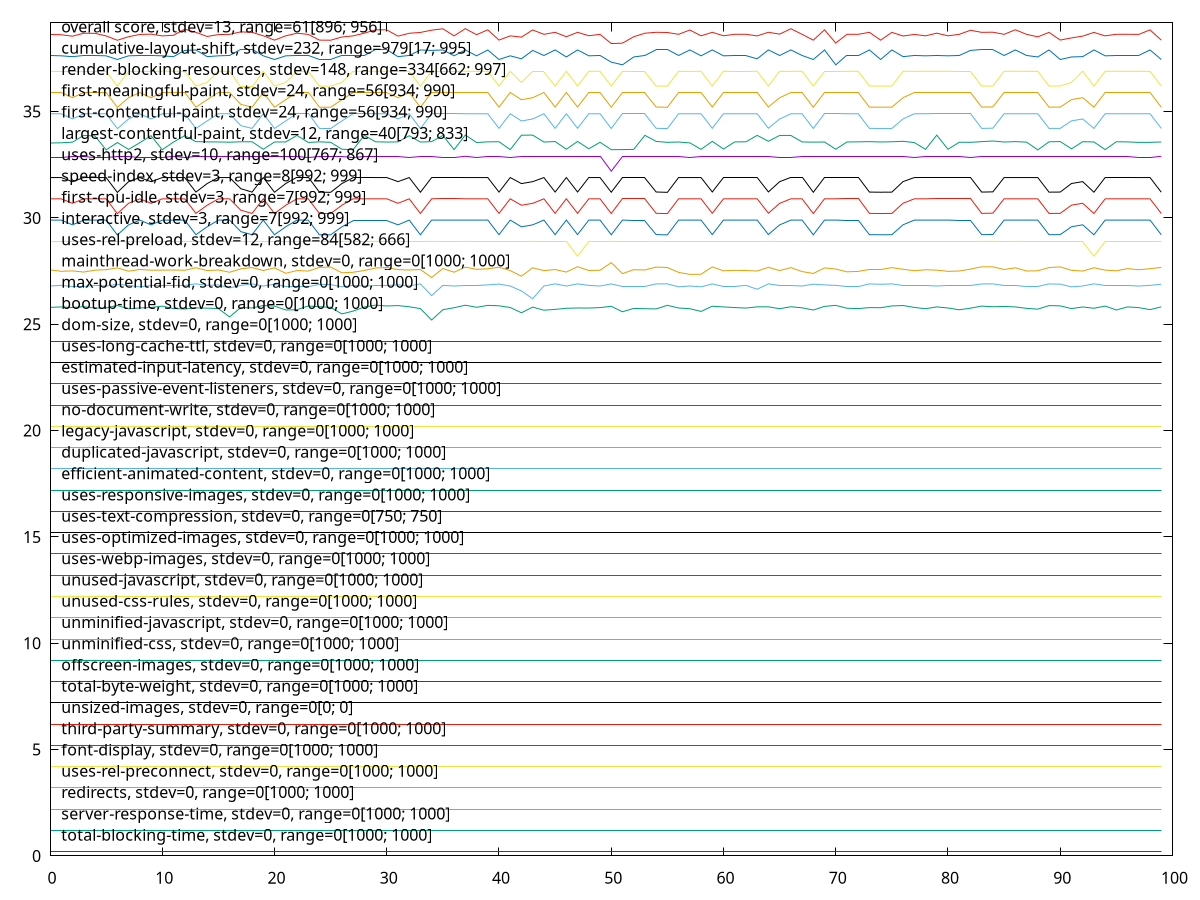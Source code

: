 $_totalBlockingTime <<EOF
0.2
0.2
0.2
0.2
0.2
0.2
0.2
0.2
0.2
0.2
0.2
0.2
0.2
0.2
0.2
0.2
0.2
0.2
0.2
0.2
0.2
0.2
0.2
0.2
0.2
0.2
0.2
0.2
0.2
0.2
0.2
0.2
0.2
0.2
0.2
0.2
0.2
0.2
0.2
0.2
0.2
0.2
0.2
0.2
0.2
0.2
0.2
0.2
0.2
0.2
0.2
0.2
0.2
0.2
0.2
0.2
0.2
0.2
0.2
0.2
0.2
0.2
0.2
0.2
0.2
0.2
0.2
0.2
0.2
0.2
0.2
0.2
0.2
0.2
0.2
0.2
0.2
0.2
0.2
0.2
0.2
0.2
0.2
0.2
0.2
0.2
0.2
0.2
0.2
0.2
0.2
0.2
0.2
0.2
0.2
0.2
0.2
0.2
0.2
0.2
EOF
$_serverResponseTime <<EOF
1.2
1.2
1.2
1.2
1.2
1.2
1.2
1.2
1.2
1.2
1.2
1.2
1.2
1.2
1.2
1.2
1.2
1.2
1.2
1.2
1.2
1.2
1.2
1.2
1.2
1.2
1.2
1.2
1.2
1.2
1.2
1.2
1.2
1.2
1.2
1.2
1.2
1.2
1.2
1.2
1.2
1.2
1.2
1.2
1.2
1.2
1.2
1.2
1.2
1.2
1.2
1.2
1.2
1.2
1.2
1.2
1.2
1.2
1.2
1.2
1.2
1.2
1.2
1.2
1.2
1.2
1.2
1.2
1.2
1.2
1.2
1.2
1.2
1.2
1.2
1.2
1.2
1.2
1.2
1.2
1.2
1.2
1.2
1.2
1.2
1.2
1.2
1.2
1.2
1.2
1.2
1.2
1.2
1.2
1.2
1.2
1.2
1.2
1.2
1.2
EOF
$_redirects <<EOF
2.2
2.2
2.2
2.2
2.2
2.2
2.2
2.2
2.2
2.2
2.2
2.2
2.2
2.2
2.2
2.2
2.2
2.2
2.2
2.2
2.2
2.2
2.2
2.2
2.2
2.2
2.2
2.2
2.2
2.2
2.2
2.2
2.2
2.2
2.2
2.2
2.2
2.2
2.2
2.2
2.2
2.2
2.2
2.2
2.2
2.2
2.2
2.2
2.2
2.2
2.2
2.2
2.2
2.2
2.2
2.2
2.2
2.2
2.2
2.2
2.2
2.2
2.2
2.2
2.2
2.2
2.2
2.2
2.2
2.2
2.2
2.2
2.2
2.2
2.2
2.2
2.2
2.2
2.2
2.2
2.2
2.2
2.2
2.2
2.2
2.2
2.2
2.2
2.2
2.2
2.2
2.2
2.2
2.2
2.2
2.2
2.2
2.2
2.2
2.2
EOF
$_usesRelPreconnect <<EOF
3.2
3.2
3.2
3.2
3.2
3.2
3.2
3.2
3.2
3.2
3.2
3.2
3.2
3.2
3.2
3.2
3.2
3.2
3.2
3.2
3.2
3.2
3.2
3.2
3.2
3.2
3.2
3.2
3.2
3.2
3.2
3.2
3.2
3.2
3.2
3.2
3.2
3.2
3.2
3.2
3.2
3.2
3.2
3.2
3.2
3.2
3.2
3.2
3.2
3.2
3.2
3.2
3.2
3.2
3.2
3.2
3.2
3.2
3.2
3.2
3.2
3.2
3.2
3.2
3.2
3.2
3.2
3.2
3.2
3.2
3.2
3.2
3.2
3.2
3.2
3.2
3.2
3.2
3.2
3.2
3.2
3.2
3.2
3.2
3.2
3.2
3.2
3.2
3.2
3.2
3.2
3.2
3.2
3.2
3.2
3.2
3.2
3.2
3.2
3.2
EOF
$_fontDisplay <<EOF
4.2
4.2
4.2
4.2
4.2
4.2
4.2
4.2
4.2
4.2
4.2
4.2
4.2
4.2
4.2
4.2
4.2
4.2
4.2
4.2
4.2
4.2
4.2
4.2
4.2
4.2
4.2
4.2
4.2
4.2
4.2
4.2
4.2
4.2
4.2
4.2
4.2
4.2
4.2
4.2
4.2
4.2
4.2
4.2
4.2
4.2
4.2
4.2
4.2
4.2
4.2
4.2
4.2
4.2
4.2
4.2
4.2
4.2
4.2
4.2
4.2
4.2
4.2
4.2
4.2
4.2
4.2
4.2
4.2
4.2
4.2
4.2
4.2
4.2
4.2
4.2
4.2
4.2
4.2
4.2
4.2
4.2
4.2
4.2
4.2
4.2
4.2
4.2
4.2
4.2
4.2
4.2
4.2
4.2
4.2
4.2
4.2
4.2
4.2
4.2
EOF
$_thirdPartySummary <<EOF
5.2
5.2
5.2
5.2
5.2
5.2
5.2
5.2
5.2
5.2
5.2
5.2
5.2
5.2
5.2
5.2
5.2
5.2
5.2
5.2
5.2
5.2
5.2
5.2
5.2
5.2
5.2
5.2
5.2
5.2
5.2
5.2
5.2
5.2
5.2
5.2
5.2
5.2
5.2
5.2
5.2
5.2
5.2
5.2
5.2
5.2
5.2
5.2
5.2
5.2
5.2
5.2
5.2
5.2
5.2
5.2
5.2
5.2
5.2
5.2
5.2
5.2
5.2
5.2
5.2
5.2
5.2
5.2
5.2
5.2
5.2
5.2
5.2
5.2
5.2
5.2
5.2
5.2
5.2
5.2
5.2
5.2
5.2
5.2
5.2
5.2
5.2
5.2
5.2
5.2
5.2
5.2
5.2
5.2
5.2
5.2
5.2
5.2
5.2
5.2
EOF
$_unsizedImages <<EOF
6.2
6.2
6.2
6.2
6.2
6.2
6.2
6.2
6.2
6.2
6.2
6.2
6.2
6.2
6.2
6.2
6.2
6.2
6.2
6.2
6.2
6.2
6.2
6.2
6.2
6.2
6.2
6.2
6.2
6.2
6.2
6.2
6.2
6.2
6.2
6.2
6.2
6.2
6.2
6.2
6.2
6.2
6.2
6.2
6.2
6.2
6.2
6.2
6.2
6.2
6.2
6.2
6.2
6.2
6.2
6.2
6.2
6.2
6.2
6.2
6.2
6.2
6.2
6.2
6.2
6.2
6.2
6.2
6.2
6.2
6.2
6.2
6.2
6.2
6.2
6.2
6.2
6.2
6.2
6.2
6.2
6.2
6.2
6.2
6.2
6.2
6.2
6.2
6.2
6.2
6.2
6.2
6.2
6.2
6.2
6.2
6.2
6.2
6.2
6.2
EOF
$_totalByteWeight <<EOF
7.2
7.2
7.2
7.2
7.2
7.2
7.2
7.2
7.2
7.2
7.2
7.2
7.2
7.2
7.2
7.2
7.2
7.2
7.2
7.2
7.2
7.2
7.2
7.2
7.2
7.2
7.2
7.2
7.2
7.2
7.2
7.2
7.2
7.2
7.2
7.2
7.2
7.2
7.2
7.2
7.2
7.2
7.2
7.2
7.2
7.2
7.2
7.2
7.2
7.2
7.2
7.2
7.2
7.2
7.2
7.2
7.2
7.2
7.2
7.2
7.2
7.2
7.2
7.2
7.2
7.2
7.2
7.2
7.2
7.2
7.2
7.2
7.2
7.2
7.2
7.2
7.2
7.2
7.2
7.2
7.2
7.2
7.2
7.2
7.2
7.2
7.2
7.2
7.2
7.2
7.2
7.2
7.2
7.2
7.2
7.2
7.2
7.2
7.2
7.2
EOF
$_offscreenImages <<EOF
8.2
8.2
8.2
8.2
8.2
8.2
8.2
8.2
8.2
8.2
8.2
8.2
8.2
8.2
8.2
8.2
8.2
8.2
8.2
8.2
8.2
8.2
8.2
8.2
8.2
8.2
8.2
8.2
8.2
8.2
8.2
8.2
8.2
8.2
8.2
8.2
8.2
8.2
8.2
8.2
8.2
8.2
8.2
8.2
8.2
8.2
8.2
8.2
8.2
8.2
8.2
8.2
8.2
8.2
8.2
8.2
8.2
8.2
8.2
8.2
8.2
8.2
8.2
8.2
8.2
8.2
8.2
8.2
8.2
8.2
8.2
8.2
8.2
8.2
8.2
8.2
8.2
8.2
8.2
8.2
8.2
8.2
8.2
8.2
8.2
8.2
8.2
8.2
8.2
8.2
8.2
8.2
8.2
8.2
8.2
8.2
8.2
8.2
8.2
8.2
EOF
$_unminifiedCss <<EOF
9.2
9.2
9.2
9.2
9.2
9.2
9.2
9.2
9.2
9.2
9.2
9.2
9.2
9.2
9.2
9.2
9.2
9.2
9.2
9.2
9.2
9.2
9.2
9.2
9.2
9.2
9.2
9.2
9.2
9.2
9.2
9.2
9.2
9.2
9.2
9.2
9.2
9.2
9.2
9.2
9.2
9.2
9.2
9.2
9.2
9.2
9.2
9.2
9.2
9.2
9.2
9.2
9.2
9.2
9.2
9.2
9.2
9.2
9.2
9.2
9.2
9.2
9.2
9.2
9.2
9.2
9.2
9.2
9.2
9.2
9.2
9.2
9.2
9.2
9.2
9.2
9.2
9.2
9.2
9.2
9.2
9.2
9.2
9.2
9.2
9.2
9.2
9.2
9.2
9.2
9.2
9.2
9.2
9.2
9.2
9.2
9.2
9.2
9.2
9.2
EOF
$_unminifiedJavascript <<EOF
10.2
10.2
10.2
10.2
10.2
10.2
10.2
10.2
10.2
10.2
10.2
10.2
10.2
10.2
10.2
10.2
10.2
10.2
10.2
10.2
10.2
10.2
10.2
10.2
10.2
10.2
10.2
10.2
10.2
10.2
10.2
10.2
10.2
10.2
10.2
10.2
10.2
10.2
10.2
10.2
10.2
10.2
10.2
10.2
10.2
10.2
10.2
10.2
10.2
10.2
10.2
10.2
10.2
10.2
10.2
10.2
10.2
10.2
10.2
10.2
10.2
10.2
10.2
10.2
10.2
10.2
10.2
10.2
10.2
10.2
10.2
10.2
10.2
10.2
10.2
10.2
10.2
10.2
10.2
10.2
10.2
10.2
10.2
10.2
10.2
10.2
10.2
10.2
10.2
10.2
10.2
10.2
10.2
10.2
10.2
10.2
10.2
10.2
10.2
10.2
EOF
$_unusedCssRules <<EOF
11.2
11.2
11.2
11.2
11.2
11.2
11.2
11.2
11.2
11.2
11.2
11.2
11.2
11.2
11.2
11.2
11.2
11.2
11.2
11.2
11.2
11.2
11.2
11.2
11.2
11.2
11.2
11.2
11.2
11.2
11.2
11.2
11.2
11.2
11.2
11.2
11.2
11.2
11.2
11.2
11.2
11.2
11.2
11.2
11.2
11.2
11.2
11.2
11.2
11.2
11.2
11.2
11.2
11.2
11.2
11.2
11.2
11.2
11.2
11.2
11.2
11.2
11.2
11.2
11.2
11.2
11.2
11.2
11.2
11.2
11.2
11.2
11.2
11.2
11.2
11.2
11.2
11.2
11.2
11.2
11.2
11.2
11.2
11.2
11.2
11.2
11.2
11.2
11.2
11.2
11.2
11.2
11.2
11.2
11.2
11.2
11.2
11.2
11.2
11.2
EOF
$_unusedJavascript <<EOF
12.2
12.2
12.2
12.2
12.2
12.2
12.2
12.2
12.2
12.2
12.2
12.2
12.2
12.2
12.2
12.2
12.2
12.2
12.2
12.2
12.2
12.2
12.2
12.2
12.2
12.2
12.2
12.2
12.2
12.2
12.2
12.2
12.2
12.2
12.2
12.2
12.2
12.2
12.2
12.2
12.2
12.2
12.2
12.2
12.2
12.2
12.2
12.2
12.2
12.2
12.2
12.2
12.2
12.2
12.2
12.2
12.2
12.2
12.2
12.2
12.2
12.2
12.2
12.2
12.2
12.2
12.2
12.2
12.2
12.2
12.2
12.2
12.2
12.2
12.2
12.2
12.2
12.2
12.2
12.2
12.2
12.2
12.2
12.2
12.2
12.2
12.2
12.2
12.2
12.2
12.2
12.2
12.2
12.2
12.2
12.2
12.2
12.2
12.2
12.2
EOF
$_usesWebpImages <<EOF
13.2
13.2
13.2
13.2
13.2
13.2
13.2
13.2
13.2
13.2
13.2
13.2
13.2
13.2
13.2
13.2
13.2
13.2
13.2
13.2
13.2
13.2
13.2
13.2
13.2
13.2
13.2
13.2
13.2
13.2
13.2
13.2
13.2
13.2
13.2
13.2
13.2
13.2
13.2
13.2
13.2
13.2
13.2
13.2
13.2
13.2
13.2
13.2
13.2
13.2
13.2
13.2
13.2
13.2
13.2
13.2
13.2
13.2
13.2
13.2
13.2
13.2
13.2
13.2
13.2
13.2
13.2
13.2
13.2
13.2
13.2
13.2
13.2
13.2
13.2
13.2
13.2
13.2
13.2
13.2
13.2
13.2
13.2
13.2
13.2
13.2
13.2
13.2
13.2
13.2
13.2
13.2
13.2
13.2
13.2
13.2
13.2
13.2
13.2
13.2
EOF
$_usesOptimizedImages <<EOF
14.2
14.2
14.2
14.2
14.2
14.2
14.2
14.2
14.2
14.2
14.2
14.2
14.2
14.2
14.2
14.2
14.2
14.2
14.2
14.2
14.2
14.2
14.2
14.2
14.2
14.2
14.2
14.2
14.2
14.2
14.2
14.2
14.2
14.2
14.2
14.2
14.2
14.2
14.2
14.2
14.2
14.2
14.2
14.2
14.2
14.2
14.2
14.2
14.2
14.2
14.2
14.2
14.2
14.2
14.2
14.2
14.2
14.2
14.2
14.2
14.2
14.2
14.2
14.2
14.2
14.2
14.2
14.2
14.2
14.2
14.2
14.2
14.2
14.2
14.2
14.2
14.2
14.2
14.2
14.2
14.2
14.2
14.2
14.2
14.2
14.2
14.2
14.2
14.2
14.2
14.2
14.2
14.2
14.2
14.2
14.2
14.2
14.2
14.2
14.2
EOF
$_usesTextCompression <<EOF
15.2
15.2
15.2
15.2
15.2
15.2
15.2
15.2
15.2
15.2
15.2
15.2
15.2
15.2
15.2
15.2
15.2
15.2
15.2
15.2
15.2
15.2
15.2
15.2
15.2
15.2
15.2
15.2
15.2
15.2
15.2
15.2
15.2
15.2
15.2
15.2
15.2
15.2
15.2
15.2
15.2
15.2
15.2
15.2
15.2
15.2
15.2
15.2
15.2
15.2
15.2
15.2
15.2
15.2
15.2
15.2
15.2
15.2
15.2
15.2
15.2
15.2
15.2
15.2
15.2
15.2
15.2
15.2
15.2
15.2
15.2
15.2
15.2
15.2
15.2
15.2
15.2
15.2
15.2
15.2
15.2
15.2
15.2
15.2
15.2
15.2
15.2
15.2
15.2
15.2
15.2
15.2
15.2
15.2
15.2
15.2
15.2
15.2
15.2
15.2
EOF
$_usesResponsiveImages <<EOF
16.2
16.2
16.2
16.2
16.2
16.2
16.2
16.2
16.2
16.2
16.2
16.2
16.2
16.2
16.2
16.2
16.2
16.2
16.2
16.2
16.2
16.2
16.2
16.2
16.2
16.2
16.2
16.2
16.2
16.2
16.2
16.2
16.2
16.2
16.2
16.2
16.2
16.2
16.2
16.2
16.2
16.2
16.2
16.2
16.2
16.2
16.2
16.2
16.2
16.2
16.2
16.2
16.2
16.2
16.2
16.2
16.2
16.2
16.2
16.2
16.2
16.2
16.2
16.2
16.2
16.2
16.2
16.2
16.2
16.2
16.2
16.2
16.2
16.2
16.2
16.2
16.2
16.2
16.2
16.2
16.2
16.2
16.2
16.2
16.2
16.2
16.2
16.2
16.2
16.2
16.2
16.2
16.2
16.2
16.2
16.2
16.2
16.2
16.2
16.2
EOF
$_efficientAnimatedContent <<EOF
17.2
17.2
17.2
17.2
17.2
17.2
17.2
17.2
17.2
17.2
17.2
17.2
17.2
17.2
17.2
17.2
17.2
17.2
17.2
17.2
17.2
17.2
17.2
17.2
17.2
17.2
17.2
17.2
17.2
17.2
17.2
17.2
17.2
17.2
17.2
17.2
17.2
17.2
17.2
17.2
17.2
17.2
17.2
17.2
17.2
17.2
17.2
17.2
17.2
17.2
17.2
17.2
17.2
17.2
17.2
17.2
17.2
17.2
17.2
17.2
17.2
17.2
17.2
17.2
17.2
17.2
17.2
17.2
17.2
17.2
17.2
17.2
17.2
17.2
17.2
17.2
17.2
17.2
17.2
17.2
17.2
17.2
17.2
17.2
17.2
17.2
17.2
17.2
17.2
17.2
17.2
17.2
17.2
17.2
17.2
17.2
17.2
17.2
17.2
17.2
EOF
$_duplicatedJavascript <<EOF
18.2
18.2
18.2
18.2
18.2
18.2
18.2
18.2
18.2
18.2
18.2
18.2
18.2
18.2
18.2
18.2
18.2
18.2
18.2
18.2
18.2
18.2
18.2
18.2
18.2
18.2
18.2
18.2
18.2
18.2
18.2
18.2
18.2
18.2
18.2
18.2
18.2
18.2
18.2
18.2
18.2
18.2
18.2
18.2
18.2
18.2
18.2
18.2
18.2
18.2
18.2
18.2
18.2
18.2
18.2
18.2
18.2
18.2
18.2
18.2
18.2
18.2
18.2
18.2
18.2
18.2
18.2
18.2
18.2
18.2
18.2
18.2
18.2
18.2
18.2
18.2
18.2
18.2
18.2
18.2
18.2
18.2
18.2
18.2
18.2
18.2
18.2
18.2
18.2
18.2
18.2
18.2
18.2
18.2
18.2
18.2
18.2
18.2
18.2
18.2
EOF
$_legacyJavascript <<EOF
19.2
19.2
19.2
19.2
19.2
19.2
19.2
19.2
19.2
19.2
19.2
19.2
19.2
19.2
19.2
19.2
19.2
19.2
19.2
19.2
19.2
19.2
19.2
19.2
19.2
19.2
19.2
19.2
19.2
19.2
19.2
19.2
19.2
19.2
19.2
19.2
19.2
19.2
19.2
19.2
19.2
19.2
19.2
19.2
19.2
19.2
19.2
19.2
19.2
19.2
19.2
19.2
19.2
19.2
19.2
19.2
19.2
19.2
19.2
19.2
19.2
19.2
19.2
19.2
19.2
19.2
19.2
19.2
19.2
19.2
19.2
19.2
19.2
19.2
19.2
19.2
19.2
19.2
19.2
19.2
19.2
19.2
19.2
19.2
19.2
19.2
19.2
19.2
19.2
19.2
19.2
19.2
19.2
19.2
19.2
19.2
19.2
19.2
19.2
19.2
EOF
$_noDocumentWrite <<EOF
20.2
20.2
20.2
20.2
20.2
20.2
20.2
20.2
20.2
20.2
20.2
20.2
20.2
20.2
20.2
20.2
20.2
20.2
20.2
20.2
20.2
20.2
20.2
20.2
20.2
20.2
20.2
20.2
20.2
20.2
20.2
20.2
20.2
20.2
20.2
20.2
20.2
20.2
20.2
20.2
20.2
20.2
20.2
20.2
20.2
20.2
20.2
20.2
20.2
20.2
20.2
20.2
20.2
20.2
20.2
20.2
20.2
20.2
20.2
20.2
20.2
20.2
20.2
20.2
20.2
20.2
20.2
20.2
20.2
20.2
20.2
20.2
20.2
20.2
20.2
20.2
20.2
20.2
20.2
20.2
20.2
20.2
20.2
20.2
20.2
20.2
20.2
20.2
20.2
20.2
20.2
20.2
20.2
20.2
20.2
20.2
20.2
20.2
20.2
20.2
EOF
$_usesPassiveEventListeners <<EOF
21.2
21.2
21.2
21.2
21.2
21.2
21.2
21.2
21.2
21.2
21.2
21.2
21.2
21.2
21.2
21.2
21.2
21.2
21.2
21.2
21.2
21.2
21.2
21.2
21.2
21.2
21.2
21.2
21.2
21.2
21.2
21.2
21.2
21.2
21.2
21.2
21.2
21.2
21.2
21.2
21.2
21.2
21.2
21.2
21.2
21.2
21.2
21.2
21.2
21.2
21.2
21.2
21.2
21.2
21.2
21.2
21.2
21.2
21.2
21.2
21.2
21.2
21.2
21.2
21.2
21.2
21.2
21.2
21.2
21.2
21.2
21.2
21.2
21.2
21.2
21.2
21.2
21.2
21.2
21.2
21.2
21.2
21.2
21.2
21.2
21.2
21.2
21.2
21.2
21.2
21.2
21.2
21.2
21.2
21.2
21.2
21.2
21.2
21.2
21.2
EOF
$_estimatedInputLatency <<EOF
22.2
22.2
22.2
22.2
22.2
22.2
22.2
22.2
22.2
22.2
22.2
22.2
22.2
22.2
22.2
22.2
22.2
22.2
22.2
22.2
22.2
22.2
22.2
22.2
22.2
22.2
22.2
22.2
22.2
22.2
22.2
22.2
22.2
22.2
22.2
22.2
22.2
22.2
22.2
22.2
22.2
22.2
22.2
22.2
22.2
22.2
22.2
22.2
22.2
22.2
22.2
22.2
22.2
22.2
22.2
22.2
22.2
22.2
22.2
22.2
22.2
22.2
22.2
22.2
22.2
22.2
22.2
22.2
22.2
22.2
22.2
22.2
22.2
22.2
22.2
22.2
22.2
22.2
22.2
22.2
22.2
22.2
22.2
22.2
22.2
22.2
22.2
22.2
22.2
22.2
22.2
22.2
22.2
22.2
22.2
22.2
22.2
22.2
22.2
22.2
EOF
$_usesLongCacheTtl <<EOF
23.2
23.2
23.2
23.2
23.2
23.2
23.2
23.2
23.2
23.2
23.2
23.2
23.2
23.2
23.2
23.2
23.2
23.2
23.2
23.2
23.2
23.2
23.2
23.2
23.2
23.2
23.2
23.2
23.2
23.2
23.2
23.2
23.2
23.2
23.2
23.2
23.2
23.2
23.2
23.2
23.2
23.2
23.2
23.2
23.2
23.2
23.2
23.2
23.2
23.2
23.2
23.2
23.2
23.2
23.2
23.2
23.2
23.2
23.2
23.2
23.2
23.2
23.2
23.2
23.2
23.2
23.2
23.2
23.2
23.2
23.2
23.2
23.2
23.2
23.2
23.2
23.2
23.2
23.2
23.2
23.2
23.2
23.2
23.2
23.2
23.2
23.2
23.2
23.2
23.2
23.2
23.2
23.2
23.2
23.2
23.2
23.2
23.2
23.2
23.2
EOF
$_domSize <<EOF
24.2
24.2
24.2
24.2
24.2
24.2
24.2
24.2
24.2
24.2
24.2
24.2
24.2
24.2
24.2
24.2
24.2
24.2
24.2
24.2
24.2
24.2
24.2
24.2
24.2
24.2
24.2
24.2
24.2
24.2
24.2
24.2
24.2
24.2
24.2
24.2
24.2
24.2
24.2
24.2
24.2
24.2
24.2
24.2
24.2
24.2
24.2
24.2
24.2
24.2
24.2
24.2
24.2
24.2
24.2
24.2
24.2
24.2
24.2
24.2
24.2
24.2
24.2
24.2
24.2
24.2
24.2
24.2
24.2
24.2
24.2
24.2
24.2
24.2
24.2
24.2
24.2
24.2
24.2
24.2
24.2
24.2
24.2
24.2
24.2
24.2
24.2
24.2
24.2
24.2
24.2
24.2
24.2
24.2
24.2
24.2
24.2
24.2
24.2
24.2
EOF
$_bootupTime <<EOF
25.79440438195295
25.81580304345176
25.78554749997899
25.828792035512265
25.76129177250763
25.769359022307356
25.881408859455934
25.72538473840208
25.76829230920775
25.787080089524512
25.85547475505952
25.741005477054774
25.717073956130815
25.77148425862645
25.759114278742537
25.737866453797047
25.34652419824589
25.788860629568642
25.767490482377177
25.881408859455934
25.85568460383151
25.67196757533082
25.684263906403
25.860265849948494
25.827423168432333
25.79664960377242
25.487128330387105
25.617663786358467
25.810088408092
25.9
25.86005907425996
25.878897030741257
25.82420800183058
25.734705565813538
25.2
25.684903137815706
25.778316436938024
25.8965654873708
25.798139147608655
25.888249317811432
25.8690262791785
25.78835272927003
25.541498720366118
25.80816350074847
25.66105370353409
25.69969959884722
25.751960305765685
25.766418975567934
25.762917613981582
25.784008959621495
25.845017856031717
25.586232161075255
25.746095209535184
25.731812945242215
25.722137172935177
25.891792034535488
25.76615067810114
25.732103024784628
25.603809822740402
25.847825617423307
25.8160392050312
25.78554749997899
25.762376360584085
25.81979684224199
25.820963021059786
25.731812945242215
25.82420800183058
25.77359863020552
25.669670937594326
25.84174771955579
25.888998999900785
25.753345274600722
25.737866453797047
25.782979950024984
25.778316436938024
25.862325905341063
25.881408859455934
25.791642378698832
25.73006860597088
25.817452951151378
25.76615067810114
25.68137758227161
25.756376754964915
25.85442337732258
25.82305251493883
25.8386659954042
25.816511077371
25.747778928666435
25.711653893477052
25.878119668359876
25.864779706125418
25.73700656898154
25.81367057148629
25.75279181903323
25.856103888124647
25.67229486247533
25.817217713751067
25.782464445911085
25.68872197371774
25.81909529260397
EOF
$_maxPotentialFid <<EOF
26.79914385634524
26.82903333577489
26.79914385634524
26.79914385634524
26.82903333577489
26.79914385634524
26.880761082961882
26.82903333577489
26.760211792316035
26.82903333577489
26.82903333577489
26.82903333577489
26.82903333577489
26.9
26.82903333577489
26.85164041853602
26.710193265386188
26.82903333577489
26.898087878489743
26.79914385634524
26.880761082961882
26.79914385634524
26.79914385634524
26.79914385634524
26.88554683831193
26.88554683831193
26.760211792316035
26.82903333577489
26.79914385634524
26.82903333577489
26.82903333577489
26.85164041853602
26.79914385634524
26.9
26.34735903911424
26.82903333577489
26.79914385634524
26.82903333577489
26.82903333577489
26.85164041853602
26.88957698442297
26.79914385634524
26.56718258781884
26.2
26.79914385634524
26.9
26.79914385634524
26.9
26.82903333577489
26.79914385634524
26.898087878489743
26.79914385634524
26.79914385634524
26.79914385634524
26.898087878489743
26.9
26.760211792316035
26.79914385634524
26.760211792316035
26.898087878489743
26.79914385634524
26.79914385634524
26.82903333577489
26.646740378812044
26.9
26.82903333577489
26.82903333577489
26.79914385634524
26.88554683831193
26.85164041853602
26.82903333577489
26.79914385634524
26.79914385634524
26.898087878489743
26.880761082961882
26.898087878489743
26.82903333577489
26.82903333577489
26.82903333577489
26.79914385634524
26.82903333577489
26.82903333577489
26.82903333577489
26.89576232214549
26.9
26.82903333577489
26.82903333577489
26.79914385634524
26.79914385634524
26.898087878489743
26.88554683831193
26.760211792316035
26.79914385634524
26.9
26.82903333577489
26.82903333577489
26.82903333577489
26.79914385634524
26.82903333577489
26.88554683831193
EOF
$_mainthreadWorkBreakdown <<EOF
27.557170609998998
27.491579721863488
27.50981079142978
27.45557565838428
27.542825451654387
27.565357984770234
27.65229038657296
27.496656581112823
27.57621276961725
27.544724795309484
27.546819078506473
27.55183263088578
27.53987482297201
27.658933387605444
27.524018123630796
27.55543850881671
27.44511498436325
27.607584202767463
27.667804960452383
27.52801770658484
27.653559279330995
27.39810663894917
27.526217442315893
27.501664135213776
27.674673294776888
27.69329350501129
27.42120286751073
27.445412742016906
27.527861387743453
27.646235078627434
27.668367431280842
27.570777903329475
27.55058359245548
27.573035477661907
27.2
27.619706391488332
27.448679388242862
27.687294465365575
27.58429242355235
27.608320556081402
27.68243128931837
27.524961724451355
27.259888409212603
27.65652481035287
27.524332829989866
27.57394529728039
27.455282409308698
27.70639972670291
27.528980723196636
27.54102133789521
27.9
27.381261563356215
27.565479584795334
27.554222683550535
27.68977553369216
27.67084044806235
27.43979280141939
27.346784377433334
27.353836613177553
27.69751330800012
27.514256186517038
27.53672885902623
27.526557057810066
27.50337846754405
27.676954816100775
27.524070586691074
27.665117310637303
27.47881501300377
27.389683527895905
27.65136141948773
27.596856016153335
27.46590189554497
27.485481981135415
27.57626039739058
27.575235415002656
27.66339386857031
27.585883466325345
27.5165726142673
27.562724491008492
27.54646638902802
27.4881066470645
27.50525045948473
27.59463529533683
27.702356241746415
27.70001429819208
27.577354603486118
27.654703957071895
27.50557542555367
27.514576240105765
27.669489957054534
27.697423660010365
27.536934016783423
27.5008460648535
27.657780648327186
27.546693144187284
27.514602903339718
27.617438603773653
27.564773909630386
27.613376511707862
27.675796741814676
EOF
$_usesRelPreload <<EOF
28.886092715231786
28.89072847682119
28.89072847682119
28.89072847682119
28.89072847682119
28.89072847682119
28.89072847682119
28.89072847682119
28.89072847682119
28.89072847682119
28.89072847682119
28.895364238410597
28.89072847682119
28.895364238410597
28.895364238410597
28.895364238410597
28.89072847682119
28.895364238410597
28.895364238410597
28.895364238410597
28.895364238410597
28.895364238410597
28.89072847682119
28.89072847682119
28.895364238410597
28.89072847682119
28.895364238410597
28.89072847682119
28.89072847682119
28.895364238410597
28.89072847682119
28.895364238410597
28.89072847682119
28.89072847682119
28.895364238410597
28.89072847682119
28.89072847682119
28.895364238410597
28.89072847682119
28.895364238410597
28.895364238410597
28.89072847682119
28.89072847682119
28.895364238410597
28.89072847682119
28.895364238410597
28.895364238410597
28.2
28.895364238410597
28.89072847682119
28.895364238410597
28.89072847682119
28.89072847682119
28.89072847682119
28.895364238410597
28.89072847682119
28.89072847682119
28.89072847682119
28.89072847682119
28.895364238410597
28.895364238410597
28.895364238410597
28.895364238410597
28.89072847682119
28.895364238410597
28.89072847682119
28.89072847682119
28.895364238410597
28.89072847682119
28.895364238410597
28.895364238410597
28.895364238410597
28.895364238410597
28.895364238410597
28.895364238410597
28.895364238410597
28.895364238410597
28.89072847682119
28.89072847682119
28.895364238410597
28.895364238410597
28.89072847682119
28.89072847682119
28.895364238410597
28.9
28.89072847682119
28.895364238410597
28.89072847682119
28.89072847682119
28.895364238410597
28.895364238410597
28.895364238410597
28.895364238410597
28.2
28.89072847682119
28.895364238410597
28.895364238410597
28.89072847682119
28.89072847682119
28.895364238410597
EOF
$_interactive <<EOF
29.89804192521786
29.898416836413926
29.67488865635057
29.89899390130437
29.898337597766286
29.89882104640825
29.2
29.6748161396092
29.898578310920076
29.673357445166182
29.898342441928776
29.89943672650205
29.89874815513516
29.21374743272684
29.583481371661804
29.899746900417934
29.899211387347396
29.355302670914565
29.21211269536685
29.899425649062955
29.20849557837915
29.584458082623204
29.899189195524205
29.89906115646322
29.21028792275406
29.204510344911007
29.583544688515534
29.89911773575384
29.899212212594676
29.899776263165556
29.89956665996739
29.676109074705145
29.89872901773045
29.207829583253762
29.89984318504215
29.89905376687386
29.899139709651504
29.899504865289106
29.89917401684076
29.89966407568868
29.21252507462223
29.89899137573271
29.58257029862551
29.675314189819716
29.89945210527822
29.215175176141887
29.899631169565545
29.216667412276028
29.89990318624878
29.899115395948165
29.208153843387365
29.899036232238174
29.899183326018736
29.89912058017037
29.217326094340418
29.203531391901365
29.899623856029116
29.89822673596572
29.899556324661024
29.21798220503052
29.899826708657887
29.899608770637485
29.89987736383629
29.899257364474938
29.219377507081763
29.673712798853245
29.89929013049039
29.89947228732879
29.206462248931338
29.899453935971092
29.899581658506623
29.899802834946353
29.899883021457203
29.21385284200198
29.208657274817327
29.211941677485704
29.678963513327446
29.898747925133883
29.8994132888904
29.899581155533205
29.899562407036647
29.89917626394089
29.899155488342547
29.21379119624155
29.223184072734316
29.899574342349325
29.9
29.899356555279024
29.898707024871474
29.211083400753385
29.21521040278227
29.586434197213393
29.676342327735895
29.209315669505514
29.899153928900645
29.89984359578558
29.899617410654205
29.898910762942425
29.89922142752243
29.208747196709115
EOF
$_firstCpuIdle <<EOF
30.89828108207156
30.89861046026676
30.688417296699587
30.899117202343657
30.898540855299903
30.89896544242191
30.2
30.688346025678893
30.89875228616692
30.68691208103678
30.898545110674636
30.899505866874698
30.898901438905327
30.2145842015834
30.597524614561085
30.899778002178888
30.899308109695337
30.363501539511173
30.21285101246832
30.899496146374506
30.209015043603898
30.598506084096716
30.89928863179718
30.899176242741557
30.210916006780927
30.204787079158667
30.597588246078164
30.89922590820155
30.899308834011592
30.899803759614453
30.89961987602763
30.689616531859087
30.8988846341911
30.208308601288092
30.899862461644002
30.899169755933176
30.899245196197718
30.899565656589925
30.89927530912682
30.899705343027833
30.213288254084723
30.89911498517662
30.596608919069944
30.688835490883694
30.899519361638564
30.21609769697845
30.899676474001648
30.217679325298683
30.899915089707896
30.899223854368927
30.208652560249224
30.899154363301186
30.899283480024646
30.899228404964646
30.218377389626106
30.203748243861
30.899670057599554
30.898443462735717
30.89961080793111
30.219072682507
30.8998480093778
30.89965682254941
30.899892440824846
30.89934846273132
30.220551156492554
30.687261459442414
30.89937721956024
30.899537070926627
30.206858078822233
30.899520968044403
30.899633035432526
30.89982706812044
30.899897403184145
30.214695949318997
30.20918655308837
30.212669678593556
30.692419808244317
30.898901236941185
30.899485300143482
30.89963259413736
30.899616144559207
30.899277281469622
30.899259045976482
30.214630596825764
30.22458355811952
30.89962661641363
30.9
30.899435513860833
30.89886532168556
30.211759582565396
30.21613503661559
30.600491201218016
30.68984568923997
30.20988487583882
30.899257677182785
30.8998628219247
30.899664402824797
30.89904421332058
30.899316921876725
30.209281930966956
EOF
$_speedIndex <<EOF
31.898567488152015
31.898842281615664
31.706020813687065
31.89926477277548
31.898784223261405
31.899138279296928
31.2
31.705951460652596
31.898960560995807
31.704555694891482
31.89878777290072
31.899588592401948
31.899084922755996
31.21574836234719
31.61614492669187
31.899815207507423
31.899423853621688
31.374739673232124
31.21387836038706
31.89958049606824
31.209738111666116
31.617129374960328
31.899407625086766
31.899313975496177
31.211790118943828
31.205172422548433
31.616208759790347
31.89935536188631
31.899424457095773
31.899836651476804
31.899683542949102
31.70718748554145
31.899070912625003
31.208975410743452
31.89988551973696
31.89930856978117
31.89937143377323
31.899638389342744
31.8993965246616
31.899754711542545
31.21435015589909
31.899262924958485
31.61522620062
31.706427714787633
31.899599832165986
31.217380987089303
31.89973067329541
31.219086766570925
31.899929327711476
31.89935365048434
31.209346769992163
31.89929574227122
31.899403332666427
31.899357442362625
31.219839514946237
31.204050230750884
31.89972533042989
31.898702976455706
31.899675991362344
31.220589207060627
31.899873488933792
31.899714309583477
31.89991047506436
31.899457473270367
31.222183130901353
31.70489584299771
31.89948143038604
31.899614581839526
31.207409158261008
31.89960117012267
31.899694501440536
31.89985605587899
31.899914605727627
31.215868916800495
31.209923269188064
31.2136826884608
31.709912494246247
31.899084754380166
31.89957146195309
31.89969413395574
31.899680435528513
31.899398168028647
31.899382973921213
31.215798414158993
31.22652885147966
31.899689156032217
31.9
31.899529991664988
31.89905481129122
31.212700562398965
31.21742126175066
31.619119661438845
31.707410358007774
31.210677119757264
31.89938183340277
31.89988581964949
31.89972062171831
31.89920393938785
31.899431195565732
31.210026235100326
EOF
$_usesHttp2 <<EOF
32.84166666666667
32.84166666666667
32.900000000000006
32.900000000000006
32.84166666666667
32.84166666666667
32.900000000000006
32.900000000000006
32.84166666666667
32.84166666666667
32.84166666666667
32.900000000000006
32.84166666666667
32.900000000000006
32.900000000000006
32.900000000000006
32.900000000000006
32.900000000000006
32.900000000000006
32.900000000000006
32.900000000000006
32.900000000000006
32.900000000000006
32.84166666666667
32.900000000000006
32.900000000000006
32.900000000000006
32.84166666666667
32.900000000000006
32.900000000000006
32.900000000000006
32.900000000000006
32.84166666666667
32.900000000000006
32.900000000000006
32.84166666666667
32.84166666666667
32.900000000000006
32.84166666666667
32.900000000000006
32.900000000000006
32.84166666666667
32.900000000000006
32.900000000000006
32.900000000000006
32.900000000000006
32.900000000000006
32.900000000000006
32.900000000000006
32.900000000000006
32.2
32.900000000000006
32.900000000000006
32.900000000000006
32.900000000000006
32.900000000000006
32.900000000000006
32.84166666666667
32.900000000000006
32.900000000000006
32.900000000000006
32.900000000000006
32.900000000000006
32.900000000000006
32.900000000000006
32.84166666666667
32.84166666666667
32.900000000000006
32.900000000000006
32.900000000000006
32.900000000000006
32.900000000000006
32.900000000000006
32.900000000000006
32.900000000000006
32.900000000000006
32.900000000000006
32.84166666666667
32.900000000000006
32.900000000000006
32.900000000000006
32.900000000000006
32.84166666666667
32.900000000000006
32.900000000000006
32.900000000000006
32.900000000000006
32.900000000000006
32.900000000000006
32.900000000000006
32.900000000000006
32.900000000000006
32.900000000000006
32.900000000000006
32.900000000000006
32.900000000000006
32.900000000000006
32.84166666666667
32.84166666666667
32.900000000000006
EOF
$_largestContentfulPaint <<EOF
33.5238318244114
33.53341287819519
33.562000639841344
33.88112499189283
33.85430758323192
33.20223096030215
33.543845675107754
33.22311823507909
33.53710846319201
33.86868962888271
33.208029571548906
33.56996525853226
33.86959418665887
33.58774736284577
33.57679168465491
33.573451539674394
33.56161923703924
33.58239332625309
33.5825075232193
33.23014792643595
33.570937368652004
33.5728362847332
33.88288955814455
33.55275645883905
33.57667478126518
33.55821664465644
33.23168193991632
33.206503617773656
33.88493818346367
33.58146215991481
33.56777218521007
33.577089090394416
33.86538938898143
33.568810615155954
33.58827329872862
33.87760620078217
33.21185946470272
33.900000000000006
33.547489878710934
33.577984098099094
33.58382342069676
33.21211671637128
33.89151349102728
33.89544094549436
33.569442614530054
33.59231741083147
33.23015815391162
33.597104102399854
33.25093059939472
33.55892390405614
33.211067865726
33.2141745122766
33.22368223317848
33.88498123515234
33.59921436406633
33.555097922330965
33.569539638561935
33.52931756260894
33.22586517598899
33.60132367474262
33.24097567889288
33.57549842290634
33.579499766804396
33.88272785564002
33.60580854363918
33.87858506799166
33.87953487082181
33.57322005614398
33.56444311801451
33.571481211920876
33.231819422368254
33.57217643968009
33.57871477431227
33.58808535859963
33.571461679793494
33.58194704513386
33.60418594174225
33.54460470382416
33.22526377350462
33.89315686397781
33.228992159535196
33.56054085050822
33.55715806798982
33.58789018572032
33.61805236972554
33.56935261390889
33.58913803400907
33.565460856359564
33.2
33.57921165201947
33.59244899305849
33.24894103480962
33.58414403662265
33.57354895841171
33.21393438014047
33.58396214386203
33.57533828737109
33.55248110734029
33.555458938463104
33.571738198015375
EOF
$_firstContentfulPaint <<EOF
34.897719259036364
34.89815571701932
34.65365308065331
34.89882773118863
34.89806346105329
34.89862640751714
34.2
34.65357794436694
34.898343733839056
34.652067039089694
34.898069100872625
34.899343596136134
34.89854151829018
34.212253393678104
34.56064928840346
34.89970502247117
34.89908107012077
34.34109331617101
34.21079402629976
34.89933068969251
34.207567145813684
34.56162595645075
34.899055218233755
34.898906069472694
34.20916574244258
34.20401536569641
34.56071259184812
34.898971975351934
34.89908203148233
34.89973924099133
34.89949499025293
34.65491792571686
34.89851923154929
34.20697333237048
34.89981723241176
34.89889746196223
34.89899757213042
34.899422987502746
34.899037536376824
34.89960850453464
34.21116210816113
34.898824789491954
34.55973857127105
34.65409403159948
34.89936151427461
34.2135284808699
34.89957015962893
34.21486167215784
34.89988716142636
34.89896924980023
34.2072624358338
34.898877037513856
34.899048380744624
34.898975288711696
34.21545031591403
34.203143448583845
34.89956163741443
34.89793439517512
34.899482947412245
34.21603676230058
34.899798030341024
34.89954405905573
34.89985706608484
34.89913463142316
34.21728424848553
34.652435027346556
34.89917280338757
34.899385029093445
34.20575451320457
34.899363647266156
34.89951246690662
34.89977020758493
34.899863659847846
34.21234751624898
34.207711332787405
34.21064139057526
34.65787879564272
34.89854125043716
34.899316288836694
34.899511880827184
34.8994900346695
34.89904015404319
34.89901595252105
34.21229247089844
34.220689868551936
34.899503941924394
34.900000000000006
34.899250189967766
34.89849361980422
34.20987546967111
34.21355994702501
34.56360305812076
34.65515974320543
34.208298494974294
34.899014135938835
34.89981771110717
34.89955412687399
34.89873089720336
34.89909276633438
34.20779152001113
EOF
$_firstMeaningfulPaint <<EOF
35.897719259036364
35.89815571701932
35.65365308065331
35.89882773118863
35.89806346105329
35.89862640751714
35.2
35.65357794436694
35.898343733839056
35.652067039089694
35.898069100872625
35.899343596136134
35.89854151829018
35.212253393678104
35.56064928840346
35.89970502247117
35.89908107012077
35.34109331617101
35.21079402629976
35.89933068969251
35.207567145813684
35.56162595645075
35.899055218233755
35.898906069472694
35.20916574244258
35.20401536569641
35.56071259184812
35.898971975351934
35.89908203148233
35.89973924099133
35.89949499025293
35.65491792571686
35.89851923154929
35.20697333237048
35.89981723241176
35.89889746196223
35.89899757213042
35.899422987502746
35.899037536376824
35.89960850453464
35.21116210816113
35.898824789491954
35.55973857127105
35.65409403159948
35.89936151427461
35.2135284808699
35.89957015962893
35.21486167215784
35.89988716142636
35.89896924980023
35.2072624358338
35.898877037513856
35.899048380744624
35.898975288711696
35.21545031591403
35.203143448583845
35.89956163741443
35.89793439517512
35.899482947412245
35.21603676230058
35.899798030341024
35.89954405905573
35.89985706608484
35.89913463142316
35.21728424848553
35.652435027346556
35.89917280338757
35.899385029093445
35.20575451320457
35.899363647266156
35.89951246690662
35.89977020758493
35.899863659847846
35.21234751624898
35.207711332787405
35.21064139057526
35.65787879564272
35.89854125043716
35.899316288836694
35.899511880827184
35.8994900346695
35.89904015404319
35.89901595252105
35.21229247089844
35.220689868551936
35.899503941924394
35.900000000000006
35.899250189967766
35.89849361980422
35.20987546967111
35.21355994702501
35.56360305812076
35.65515974320543
35.208298494974294
35.899014135938835
35.89981771110717
35.89955412687399
35.89873089720336
35.89909276633438
35.20779152001113
EOF
$_renderBlockingResources <<EOF
36.89127906976744
36.894767441860466
36.894767441860466
36.894767441860466
36.89127906976744
36.89302325581396
36.2
36.89651162790698
36.89127906976744
36.89127906976744
36.89825581395349
36.89651162790698
36.89302325581396
36.20232558139535
36.370930232558145
36.89825581395349
36.894767441860466
36.20232558139535
36.20232558139535
36.89651162790698
36.20116279069768
36.36976744186047
36.894767441860466
36.89302325581396
36.20116279069768
36.2
36.36976744186047
36.89302325581396
36.894767441860466
36.89825581395349
36.894767441860466
36.89651162790698
36.89127906976744
36.20116279069768
36.900000000000006
36.894767441860466
36.894767441860466
36.89825581395349
36.89302325581396
36.89651162790698
36.20232558139535
36.894767441860466
36.36860465116279
36.89651162790698
36.89651162790698
36.20232558139535
36.89651162790698
36.20232558139535
36.900000000000006
36.894767441860466
36.20116279069768
36.894767441860466
36.89651162790698
36.89651162790698
36.20232558139535
36.2
36.894767441860466
36.89127906976744
36.894767441860466
36.20348837209303
36.89825581395349
36.89651162790698
36.89651162790698
36.894767441860466
36.20348837209303
36.894767441860466
36.89302325581396
36.89651162790698
36.20116279069768
36.89651162790698
36.89651162790698
36.894767441860466
36.89651162790698
36.20232558139535
36.20116279069768
36.20232558139535
36.89825581395349
36.89302325581396
36.89651162790698
36.894767441860466
36.89651162790698
36.894767441860466
36.894767441860466
36.20232558139535
36.20348837209303
36.894767441860466
36.89825581395349
36.894767441860466
36.89302325581396
36.20116279069768
36.20232558139535
36.36976744186047
36.89825581395349
36.20116279069768
36.894767441860466
36.89825581395349
36.89651162790698
36.894767441860466
36.89302325581396
36.20116279069768
EOF
$_cumulativeLayoutShift <<EOF
37.63970209846384
37.62339784607973
37.58435070663535
37.63970209846384
37.63970209846384
37.62339784607973
37.450552415778255
37.62339784607973
37.63970209846384
37.63970209846384
37.62339784607973
37.58435070663535
37.87750270861267
37.900000000000006
37.58435070663535
37.62339784607973
37.63970209846384
37.900000000000006
37.900000000000006
37.62339784607973
37.450552415778255
37.62339784607973
37.63970209846384
37.63970209846384
37.450552415778255
37.450552415778255
37.62339784607973
37.62339784607973
37.63970209846384
37.900000000000006
37.900000000000006
37.58435070663535
37.63970209846384
37.900000000000006
37.87750270861267
37.900000000000006
37.62339784607973
37.900000000000006
37.62339784607973
37.900000000000006
37.450552415778255
37.62339784607973
37.48332576882923
37.87750270861267
37.63970209846384
37.900000000000006
37.56958798718123
37.900000000000006
37.62339784607973
37.63970209846384
37.326410349232255
37.2
37.56958798718123
37.63970209846384
37.900000000000006
37.900000000000006
37.63970209846384
37.900000000000006
37.62339784607973
37.900000000000006
37.62339784607973
37.63970209846384
37.63970209846384
37.48332576882923
37.900000000000006
37.63970209846384
37.900000000000006
37.63970209846384
37.450552415778255
37.900000000000006
37.2
37.63970209846384
37.63970209846384
37.900000000000006
37.450552415778255
37.900000000000006
37.58435070663535
37.63970209846384
37.62339784607973
37.63970209846384
37.62339784607973
37.63970209846384
37.87750270861267
37.900000000000006
37.900000000000006
37.63970209846384
37.900000000000006
37.63970209846384
37.56958798718123
37.900000000000006
37.450552415778255
37.56958798718123
37.58435070663535
37.900000000000006
37.62339784607973
37.63970209846384
37.63970209846384
37.63970209846384
37.900000000000006
37.450552415778255
EOF
$_overallScore <<EOF
38.62651576668908
38.61500406177785
38.546683009383386
38.68629797888896
38.6816979886713
38.55983915017674
38.35455092530699
38.52171278286774
38.62883391797671
38.642318007955225
38.560713997558004
38.58972789006541
38.87659262408603
38.72750108645087
38.532928998038145
38.6219395418721
38.6330446759983
38.750000669036496
38.72636021372549
38.56461259271113
38.360454719503444
38.564010852396436
38.68663002641567
38.63153730866208
38.36170414526256
38.35768301210773
38.506944147852174
38.56060913600957
38.68697619268344
38.84691857128829
38.84459452869724
38.549418990397946
38.6836220545484
38.72337670246218
38.82987822151915
38.89617748601291
38.56150676326496
38.900000000000006
38.61749836465699
38.84631674462656
38.36326165654566
38.56152103355554
38.50358621043791
38.83939702062551
38.63439614119565
38.72849650568835
38.52114788056645
38.72953865110199
38.56817148142675
38.63257654483134
38.2
38.21954920227153
38.519981179351625
38.686965680614804
38.729998243743616
38.720388594140466
38.634445493594704
38.83792139002885
38.563923442080444
38.73045726944831
38.56649617543156
38.63543653784639
38.63615585830353
38.56018352198488
38.73143334318813
38.64403239706223
38.896544838258016
38.63503013639765
38.35903984062724
38.84519144564817
38.22259779157768
38.6349198929057
38.63602601002956
38.727574674467625
38.36056855225394
38.72623881177203
38.55445173072679
38.63011707598207
38.56379550259211
38.688418359016396
38.56444621455925
38.632858013204874
38.82455522694673
38.72753205461585
38.7340978899181
38.63440473462285
38.84824216253118
38.63371351078821
38.51593889311004
38.72564246925366
38.36513884444475
38.46682419398992
38.55063768615649
38.72440948381247
38.56185561601265
38.63689368497682
38.6354114949663
38.631462341090426
38.84247394521568
38.36062934473663
EOF
set key outside below
set terminal pngcairo
set output "report_00005_2020-11-02T22-26-11.212Z/./exp-pages+cached+noexternal+nofonts+nosvg+noimg//jitter_comparison.png"
unset label
set label "total-blocking-time, stdev=0, range=0[1000; 1000]" at 1,1 left front
set label "server-response-time, stdev=0, range=0[1000; 1000]" at 1,2 left front
set label "redirects, stdev=0, range=0[1000; 1000]" at 1,3 left front
set label "uses-rel-preconnect, stdev=0, range=0[1000; 1000]" at 1,4 left front
set label "font-display, stdev=0, range=0[1000; 1000]" at 1,5 left front
set label "third-party-summary, stdev=0, range=0[1000; 1000]" at 1,6 left front
set label "unsized-images, stdev=0, range=0[0; 0]" at 1,7 left front
set label "total-byte-weight, stdev=0, range=0[1000; 1000]" at 1,8 left front
set label "offscreen-images, stdev=0, range=0[1000; 1000]" at 1,9 left front
set label "unminified-css, stdev=0, range=0[1000; 1000]" at 1,10 left front
set label "unminified-javascript, stdev=0, range=0[1000; 1000]" at 1,11 left front
set label "unused-css-rules, stdev=0, range=0[1000; 1000]" at 1,12 left front
set label "unused-javascript, stdev=0, range=0[1000; 1000]" at 1,13 left front
set label "uses-webp-images, stdev=0, range=0[1000; 1000]" at 1,14 left front
set label "uses-optimized-images, stdev=0, range=0[1000; 1000]" at 1,15 left front
set label "uses-text-compression, stdev=0, range=0[750; 750]" at 1,16 left front
set label "uses-responsive-images, stdev=0, range=0[1000; 1000]" at 1,17 left front
set label "efficient-animated-content, stdev=0, range=0[1000; 1000]" at 1,18 left front
set label "duplicated-javascript, stdev=0, range=0[1000; 1000]" at 1,19 left front
set label "legacy-javascript, stdev=0, range=0[1000; 1000]" at 1,20 left front
set label "no-document-write, stdev=0, range=0[1000; 1000]" at 1,21 left front
set label "uses-passive-event-listeners, stdev=0, range=0[1000; 1000]" at 1,22 left front
set label "estimated-input-latency, stdev=0, range=0[1000; 1000]" at 1,23 left front
set label "uses-long-cache-ttl, stdev=0, range=0[1000; 1000]" at 1,24 left front
set label "dom-size, stdev=0, range=0[1000; 1000]" at 1,25 left front
set label "bootup-time, stdev=0, range=0[1000; 1000]" at 1,26 left front
set label "max-potential-fid, stdev=0, range=0[1000; 1000]" at 1,27 left front
set label "mainthread-work-breakdown, stdev=0, range=0[1000; 1000]" at 1,28 left front
set label "uses-rel-preload, stdev=12, range=84[582; 666]" at 1,29 left front
set label "interactive, stdev=3, range=7[992; 999]" at 1,30 left front
set label "first-cpu-idle, stdev=3, range=7[992; 999]" at 1,31 left front
set label "speed-index, stdev=3, range=8[992; 999]" at 1,32 left front
set label "uses-http2, stdev=10, range=100[767; 867]" at 1,33 left front
set label "largest-contentful-paint, stdev=12, range=40[793; 833]" at 1,34 left front
set label "first-contentful-paint, stdev=24, range=56[934; 990]" at 1,35 left front
set label "first-meaningful-paint, stdev=24, range=56[934; 990]" at 1,36 left front
set label "render-blocking-resources, stdev=148, range=334[662; 997]" at 1,37 left front
set label "cumulative-layout-shift, stdev=232, range=979[17; 995]" at 1,38 left front
set label "overall score, stdev=13, range=61[896; 956]" at 1,39 left front
set yrange [0:39+0.2]
set terminal pngcairo size 640, 4680
unset key
plot $_totalBlockingTime title "total-blocking-time" with line ,$_serverResponseTime title "server-response-time" with line ,$_redirects title "redirects" with line ,$_usesRelPreconnect title "uses-rel-preconnect" with line ,$_fontDisplay title "font-display" with line ,$_thirdPartySummary title "third-party-summary" with line ,$_unsizedImages title "unsized-images" with line ,$_totalByteWeight title "total-byte-weight" with line ,$_offscreenImages title "offscreen-images" with line ,$_unminifiedCss title "unminified-css" with line ,$_unminifiedJavascript title "unminified-javascript" with line ,$_unusedCssRules title "unused-css-rules" with line ,$_unusedJavascript title "unused-javascript" with line ,$_usesWebpImages title "uses-webp-images" with line ,$_usesOptimizedImages title "uses-optimized-images" with line ,$_usesTextCompression title "uses-text-compression" with line ,$_usesResponsiveImages title "uses-responsive-images" with line ,$_efficientAnimatedContent title "efficient-animated-content" with line ,$_duplicatedJavascript title "duplicated-javascript" with line ,$_legacyJavascript title "legacy-javascript" with line ,$_noDocumentWrite title "no-document-write" with line ,$_usesPassiveEventListeners title "uses-passive-event-listeners" with line ,$_estimatedInputLatency title "estimated-input-latency" with line ,$_usesLongCacheTtl title "uses-long-cache-ttl" with line ,$_domSize title "dom-size" with line ,$_bootupTime title "bootup-time" with line ,$_maxPotentialFid title "max-potential-fid" with line ,$_mainthreadWorkBreakdown title "mainthread-work-breakdown" with line ,$_usesRelPreload title "uses-rel-preload" with line ,$_interactive title "interactive" with line ,$_firstCpuIdle title "first-cpu-idle" with line ,$_speedIndex title "speed-index" with line ,$_usesHttp2 title "uses-http2" with line ,$_largestContentfulPaint title "largest-contentful-paint" with line ,$_firstContentfulPaint title "first-contentful-paint" with line ,$_firstMeaningfulPaint title "first-meaningful-paint" with line ,$_renderBlockingResources title "render-blocking-resources" with line ,$_cumulativeLayoutShift title "cumulative-layout-shift" with line ,$_overallScore title "overall score" with line ,